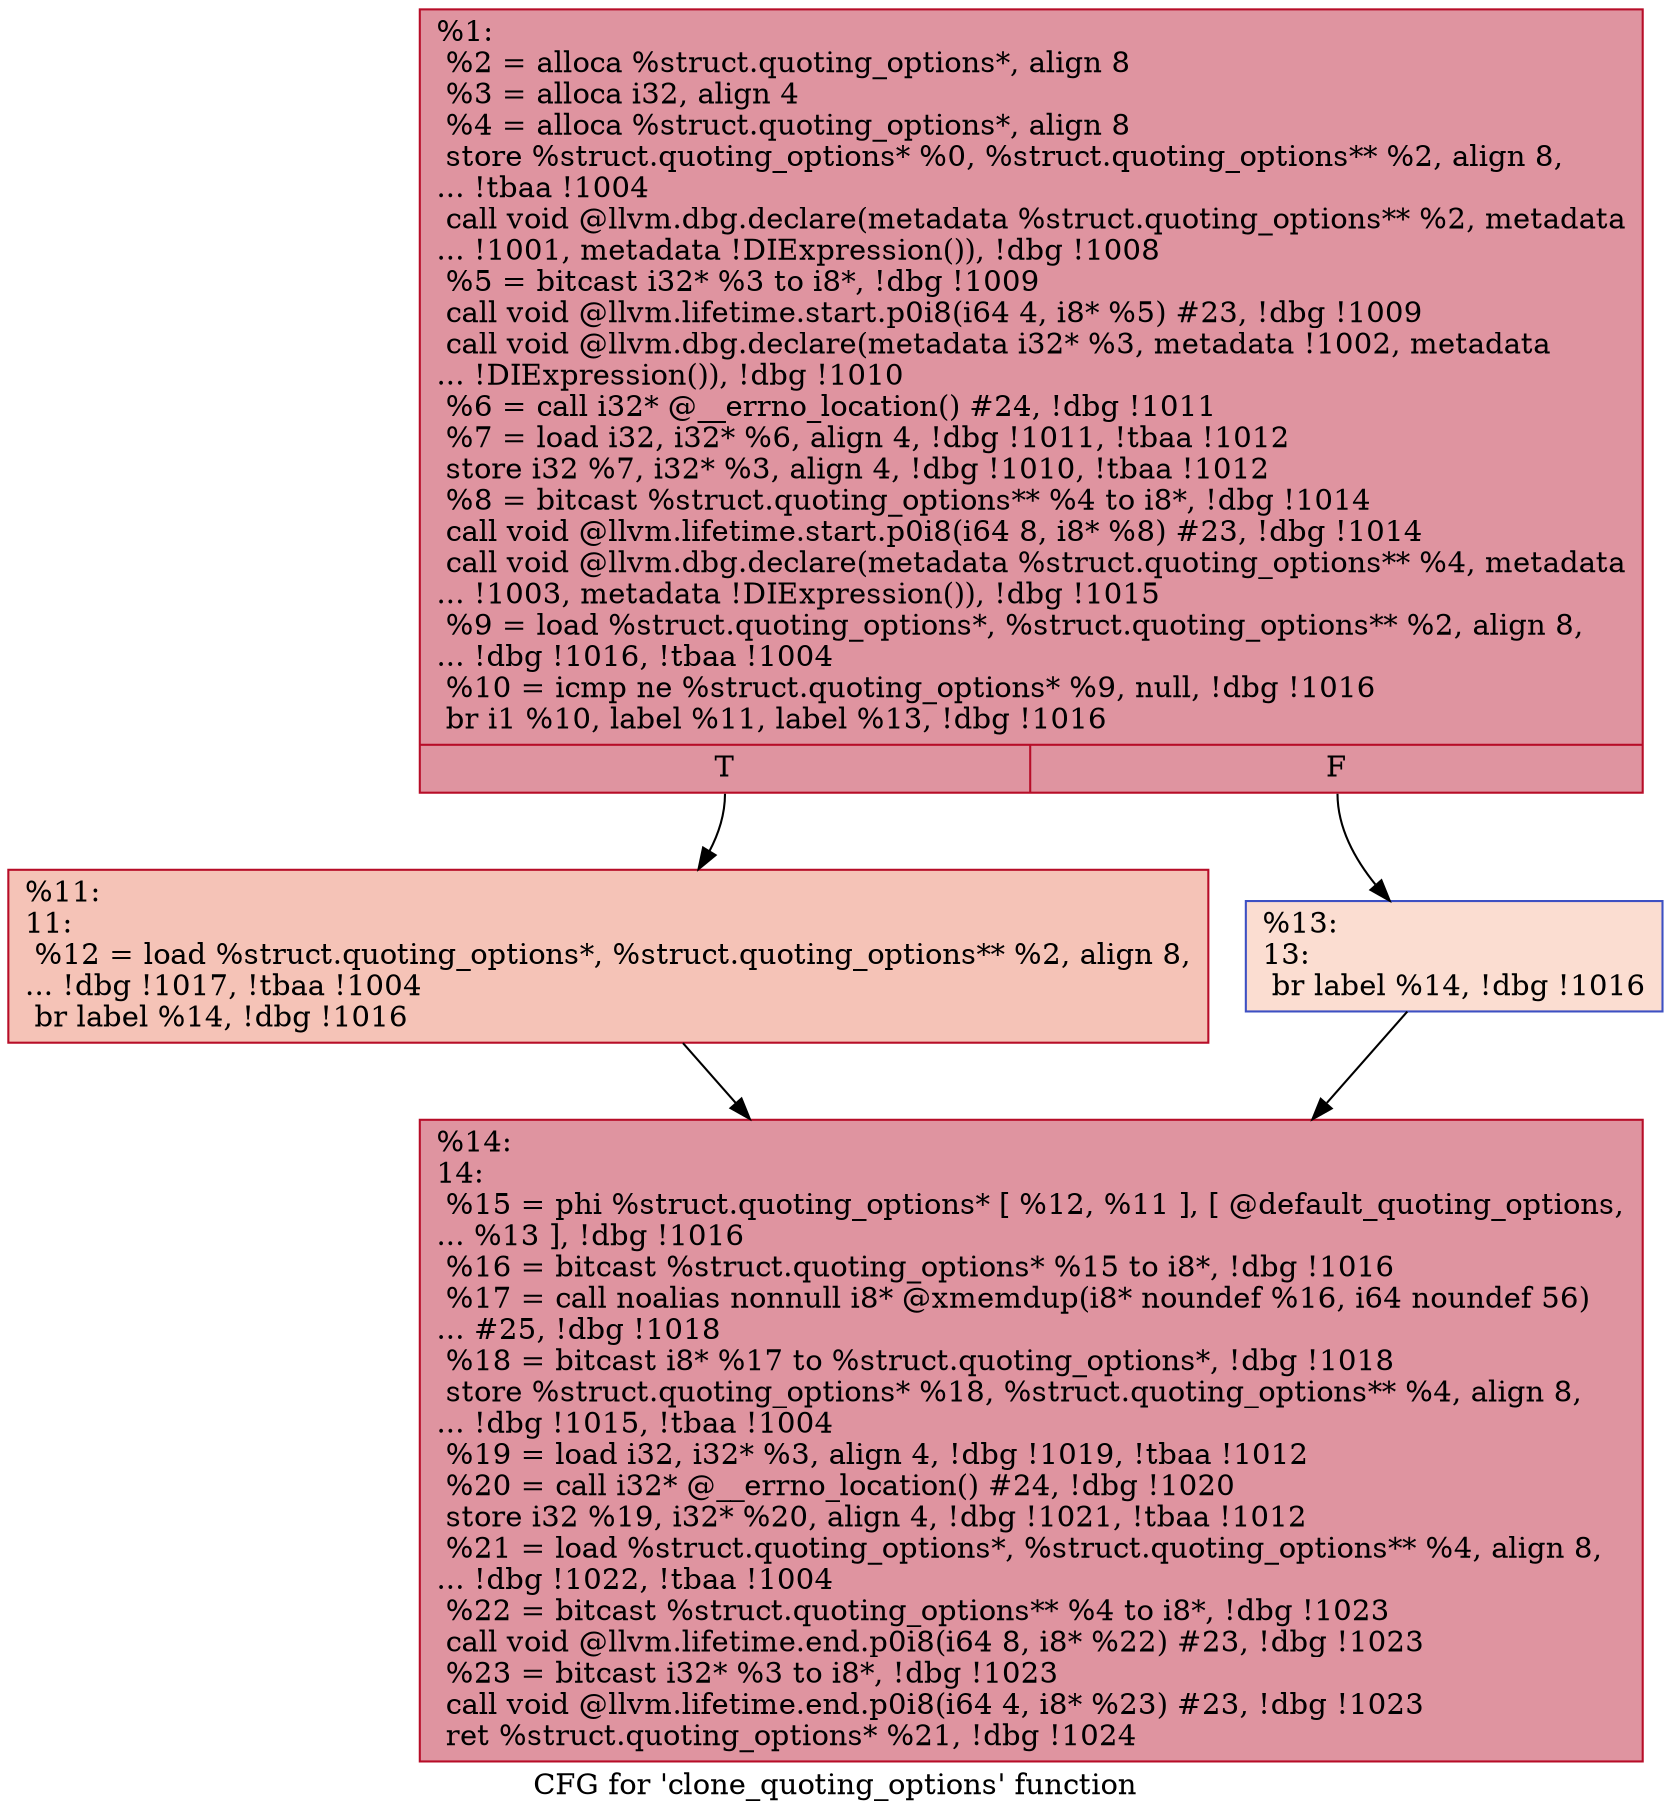digraph "CFG for 'clone_quoting_options' function" {
	label="CFG for 'clone_quoting_options' function";

	Node0x226f430 [shape=record,color="#b70d28ff", style=filled, fillcolor="#b70d2870",label="{%1:\l  %2 = alloca %struct.quoting_options*, align 8\l  %3 = alloca i32, align 4\l  %4 = alloca %struct.quoting_options*, align 8\l  store %struct.quoting_options* %0, %struct.quoting_options** %2, align 8,\l... !tbaa !1004\l  call void @llvm.dbg.declare(metadata %struct.quoting_options** %2, metadata\l... !1001, metadata !DIExpression()), !dbg !1008\l  %5 = bitcast i32* %3 to i8*, !dbg !1009\l  call void @llvm.lifetime.start.p0i8(i64 4, i8* %5) #23, !dbg !1009\l  call void @llvm.dbg.declare(metadata i32* %3, metadata !1002, metadata\l... !DIExpression()), !dbg !1010\l  %6 = call i32* @__errno_location() #24, !dbg !1011\l  %7 = load i32, i32* %6, align 4, !dbg !1011, !tbaa !1012\l  store i32 %7, i32* %3, align 4, !dbg !1010, !tbaa !1012\l  %8 = bitcast %struct.quoting_options** %4 to i8*, !dbg !1014\l  call void @llvm.lifetime.start.p0i8(i64 8, i8* %8) #23, !dbg !1014\l  call void @llvm.dbg.declare(metadata %struct.quoting_options** %4, metadata\l... !1003, metadata !DIExpression()), !dbg !1015\l  %9 = load %struct.quoting_options*, %struct.quoting_options** %2, align 8,\l... !dbg !1016, !tbaa !1004\l  %10 = icmp ne %struct.quoting_options* %9, null, !dbg !1016\l  br i1 %10, label %11, label %13, !dbg !1016\l|{<s0>T|<s1>F}}"];
	Node0x226f430:s0 -> Node0x226f4b0;
	Node0x226f430:s1 -> Node0x226f500;
	Node0x226f4b0 [shape=record,color="#b70d28ff", style=filled, fillcolor="#e8765c70",label="{%11:\l11:                                               \l  %12 = load %struct.quoting_options*, %struct.quoting_options** %2, align 8,\l... !dbg !1017, !tbaa !1004\l  br label %14, !dbg !1016\l}"];
	Node0x226f4b0 -> Node0x226f550;
	Node0x226f500 [shape=record,color="#3d50c3ff", style=filled, fillcolor="#f7b39670",label="{%13:\l13:                                               \l  br label %14, !dbg !1016\l}"];
	Node0x226f500 -> Node0x226f550;
	Node0x226f550 [shape=record,color="#b70d28ff", style=filled, fillcolor="#b70d2870",label="{%14:\l14:                                               \l  %15 = phi %struct.quoting_options* [ %12, %11 ], [ @default_quoting_options,\l... %13 ], !dbg !1016\l  %16 = bitcast %struct.quoting_options* %15 to i8*, !dbg !1016\l  %17 = call noalias nonnull i8* @xmemdup(i8* noundef %16, i64 noundef 56)\l... #25, !dbg !1018\l  %18 = bitcast i8* %17 to %struct.quoting_options*, !dbg !1018\l  store %struct.quoting_options* %18, %struct.quoting_options** %4, align 8,\l... !dbg !1015, !tbaa !1004\l  %19 = load i32, i32* %3, align 4, !dbg !1019, !tbaa !1012\l  %20 = call i32* @__errno_location() #24, !dbg !1020\l  store i32 %19, i32* %20, align 4, !dbg !1021, !tbaa !1012\l  %21 = load %struct.quoting_options*, %struct.quoting_options** %4, align 8,\l... !dbg !1022, !tbaa !1004\l  %22 = bitcast %struct.quoting_options** %4 to i8*, !dbg !1023\l  call void @llvm.lifetime.end.p0i8(i64 8, i8* %22) #23, !dbg !1023\l  %23 = bitcast i32* %3 to i8*, !dbg !1023\l  call void @llvm.lifetime.end.p0i8(i64 4, i8* %23) #23, !dbg !1023\l  ret %struct.quoting_options* %21, !dbg !1024\l}"];
}
